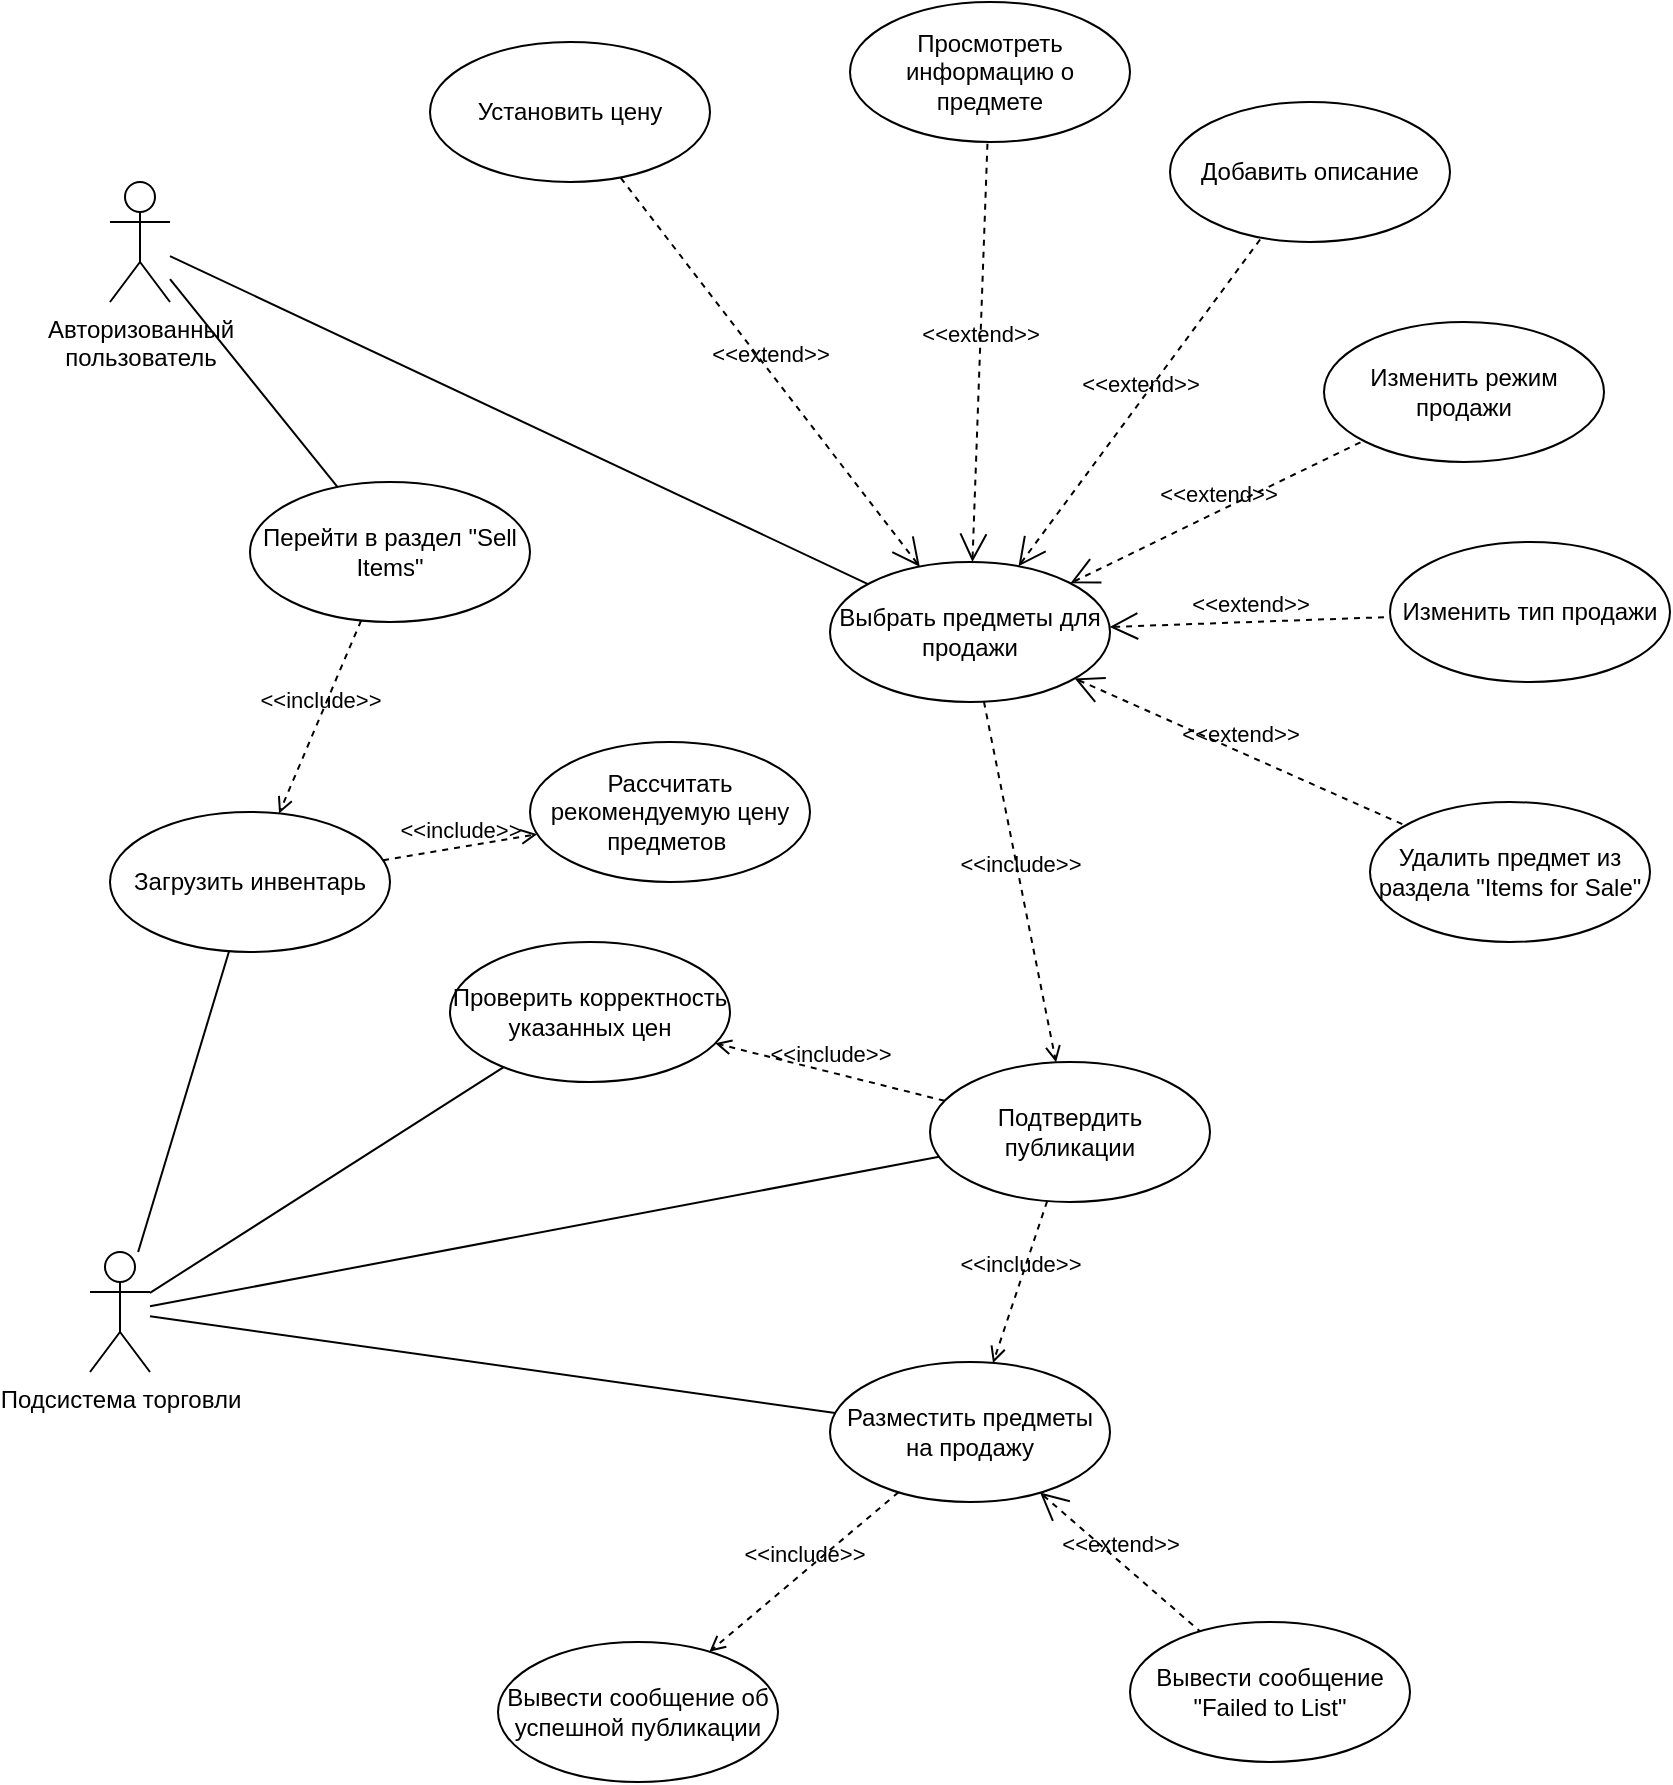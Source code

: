 <mxfile version="26.1.0">
  <diagram name="Страница — 1" id="g-W6IpVcaZkE4EB_A0rz">
    <mxGraphModel dx="2074" dy="1106" grid="0" gridSize="10" guides="1" tooltips="1" connect="1" arrows="1" fold="1" page="0" pageScale="1" pageWidth="827" pageHeight="1169" math="0" shadow="0">
      <root>
        <mxCell id="0" />
        <mxCell id="1" parent="0" />
        <mxCell id="FwQ4hfeFfIXXNyiqDAqA-4" value="Авторизованный&lt;div&gt;пользователь&lt;/div&gt;" style="shape=umlActor;html=1;verticalLabelPosition=bottom;verticalAlign=top;align=center;" vertex="1" parent="1">
          <mxGeometry x="80" y="200" width="30" height="60" as="geometry" />
        </mxCell>
        <mxCell id="FwQ4hfeFfIXXNyiqDAqA-5" value="Перейти в раздел &quot;Sell Items&quot;" style="ellipse;whiteSpace=wrap;html=1;" vertex="1" parent="1">
          <mxGeometry x="150" y="350" width="140" height="70" as="geometry" />
        </mxCell>
        <mxCell id="FwQ4hfeFfIXXNyiqDAqA-6" value="" style="edgeStyle=none;html=1;endArrow=none;verticalAlign=bottom;rounded=0;" edge="1" parent="1" source="FwQ4hfeFfIXXNyiqDAqA-4" target="FwQ4hfeFfIXXNyiqDAqA-5">
          <mxGeometry width="160" relative="1" as="geometry">
            <mxPoint x="120" y="340" as="sourcePoint" />
            <mxPoint x="280" y="340" as="targetPoint" />
          </mxGeometry>
        </mxCell>
        <mxCell id="FwQ4hfeFfIXXNyiqDAqA-7" value="Загрузить инвентарь" style="ellipse;whiteSpace=wrap;html=1;" vertex="1" parent="1">
          <mxGeometry x="80" y="515" width="140" height="70" as="geometry" />
        </mxCell>
        <mxCell id="FwQ4hfeFfIXXNyiqDAqA-8" value="&amp;lt;&amp;lt;include&amp;gt;&amp;gt;" style="edgeStyle=none;html=1;endArrow=open;verticalAlign=bottom;dashed=1;labelBackgroundColor=none;rounded=0;" edge="1" parent="1" source="FwQ4hfeFfIXXNyiqDAqA-5" target="FwQ4hfeFfIXXNyiqDAqA-7">
          <mxGeometry width="160" relative="1" as="geometry">
            <mxPoint x="280" y="180" as="sourcePoint" />
            <mxPoint x="440" y="180" as="targetPoint" />
          </mxGeometry>
        </mxCell>
        <mxCell id="FwQ4hfeFfIXXNyiqDAqA-9" value="Подсистема торговли" style="shape=umlActor;html=1;verticalLabelPosition=bottom;verticalAlign=top;align=center;" vertex="1" parent="1">
          <mxGeometry x="70" y="735" width="30" height="60" as="geometry" />
        </mxCell>
        <mxCell id="FwQ4hfeFfIXXNyiqDAqA-10" value="" style="edgeStyle=none;html=1;endArrow=none;verticalAlign=bottom;rounded=0;" edge="1" parent="1" source="FwQ4hfeFfIXXNyiqDAqA-9" target="FwQ4hfeFfIXXNyiqDAqA-7">
          <mxGeometry width="160" relative="1" as="geometry">
            <mxPoint x="250" y="170" as="sourcePoint" />
            <mxPoint x="410" y="170" as="targetPoint" />
          </mxGeometry>
        </mxCell>
        <mxCell id="FwQ4hfeFfIXXNyiqDAqA-11" value="Выбрать предметы для продажи" style="ellipse;whiteSpace=wrap;html=1;" vertex="1" parent="1">
          <mxGeometry x="440" y="390" width="140" height="70" as="geometry" />
        </mxCell>
        <mxCell id="FwQ4hfeFfIXXNyiqDAqA-12" value="" style="endArrow=none;html=1;rounded=0;" edge="1" parent="1" source="FwQ4hfeFfIXXNyiqDAqA-4" target="FwQ4hfeFfIXXNyiqDAqA-11">
          <mxGeometry width="50" height="50" relative="1" as="geometry">
            <mxPoint x="360" y="650" as="sourcePoint" />
            <mxPoint x="410" y="600" as="targetPoint" />
          </mxGeometry>
        </mxCell>
        <mxCell id="FwQ4hfeFfIXXNyiqDAqA-13" value="Установить цену" style="ellipse;whiteSpace=wrap;html=1;" vertex="1" parent="1">
          <mxGeometry x="240" y="130" width="140" height="70" as="geometry" />
        </mxCell>
        <mxCell id="FwQ4hfeFfIXXNyiqDAqA-14" value="&amp;lt;&amp;lt;extend&amp;gt;&amp;gt;" style="edgeStyle=none;html=1;startArrow=open;endArrow=none;startSize=12;verticalAlign=bottom;dashed=1;labelBackgroundColor=none;rounded=0;" edge="1" parent="1" source="FwQ4hfeFfIXXNyiqDAqA-11" target="FwQ4hfeFfIXXNyiqDAqA-13">
          <mxGeometry width="160" relative="1" as="geometry">
            <mxPoint x="560" y="510" as="sourcePoint" />
            <mxPoint x="720" y="510" as="targetPoint" />
          </mxGeometry>
        </mxCell>
        <mxCell id="FwQ4hfeFfIXXNyiqDAqA-15" value="Просмотреть информацию о предмете" style="ellipse;whiteSpace=wrap;html=1;" vertex="1" parent="1">
          <mxGeometry x="450" y="110" width="140" height="70" as="geometry" />
        </mxCell>
        <mxCell id="FwQ4hfeFfIXXNyiqDAqA-16" value="&amp;lt;&amp;lt;extend&amp;gt;&amp;gt;" style="edgeStyle=none;html=1;startArrow=open;endArrow=none;startSize=12;verticalAlign=bottom;dashed=1;labelBackgroundColor=none;rounded=0;" edge="1" parent="1" source="FwQ4hfeFfIXXNyiqDAqA-11" target="FwQ4hfeFfIXXNyiqDAqA-15">
          <mxGeometry width="160" relative="1" as="geometry">
            <mxPoint x="500" y="620" as="sourcePoint" />
            <mxPoint x="660" y="620" as="targetPoint" />
          </mxGeometry>
        </mxCell>
        <mxCell id="FwQ4hfeFfIXXNyiqDAqA-17" value="Добавить описание" style="ellipse;whiteSpace=wrap;html=1;" vertex="1" parent="1">
          <mxGeometry x="610" y="160" width="140" height="70" as="geometry" />
        </mxCell>
        <mxCell id="FwQ4hfeFfIXXNyiqDAqA-18" value="&amp;lt;&amp;lt;extend&amp;gt;&amp;gt;" style="edgeStyle=none;html=1;startArrow=open;endArrow=none;startSize=12;verticalAlign=bottom;dashed=1;labelBackgroundColor=none;rounded=0;" edge="1" parent="1" source="FwQ4hfeFfIXXNyiqDAqA-11" target="FwQ4hfeFfIXXNyiqDAqA-17">
          <mxGeometry width="160" relative="1" as="geometry">
            <mxPoint x="330" y="660" as="sourcePoint" />
            <mxPoint x="490" y="660" as="targetPoint" />
          </mxGeometry>
        </mxCell>
        <mxCell id="FwQ4hfeFfIXXNyiqDAqA-19" value="Изменить режим продажи" style="ellipse;whiteSpace=wrap;html=1;" vertex="1" parent="1">
          <mxGeometry x="687" y="270" width="140" height="70" as="geometry" />
        </mxCell>
        <mxCell id="FwQ4hfeFfIXXNyiqDAqA-20" value="&amp;lt;&amp;lt;extend&amp;gt;&amp;gt;" style="edgeStyle=none;html=1;startArrow=open;endArrow=none;startSize=12;verticalAlign=bottom;dashed=1;labelBackgroundColor=none;rounded=0;" edge="1" parent="1" source="FwQ4hfeFfIXXNyiqDAqA-11" target="FwQ4hfeFfIXXNyiqDAqA-19">
          <mxGeometry width="160" relative="1" as="geometry">
            <mxPoint x="400" y="640" as="sourcePoint" />
            <mxPoint x="560" y="640" as="targetPoint" />
          </mxGeometry>
        </mxCell>
        <mxCell id="FwQ4hfeFfIXXNyiqDAqA-21" value="Изменить тип продажи" style="ellipse;whiteSpace=wrap;html=1;" vertex="1" parent="1">
          <mxGeometry x="720" y="380" width="140" height="70" as="geometry" />
        </mxCell>
        <mxCell id="FwQ4hfeFfIXXNyiqDAqA-23" value="&amp;lt;&amp;lt;extend&amp;gt;&amp;gt;" style="edgeStyle=none;html=1;startArrow=open;endArrow=none;startSize=12;verticalAlign=bottom;dashed=1;labelBackgroundColor=none;rounded=0;" edge="1" parent="1" source="FwQ4hfeFfIXXNyiqDAqA-11" target="FwQ4hfeFfIXXNyiqDAqA-21">
          <mxGeometry width="160" relative="1" as="geometry">
            <mxPoint x="240" y="680" as="sourcePoint" />
            <mxPoint x="400" y="680" as="targetPoint" />
          </mxGeometry>
        </mxCell>
        <mxCell id="FwQ4hfeFfIXXNyiqDAqA-24" value="Удалить предмет из раздела &quot;Items for Sale&quot;" style="ellipse;whiteSpace=wrap;html=1;" vertex="1" parent="1">
          <mxGeometry x="710" y="510" width="140" height="70" as="geometry" />
        </mxCell>
        <mxCell id="FwQ4hfeFfIXXNyiqDAqA-25" value="&amp;lt;&amp;lt;extend&amp;gt;&amp;gt;" style="edgeStyle=none;html=1;startArrow=open;endArrow=none;startSize=12;verticalAlign=bottom;dashed=1;labelBackgroundColor=none;rounded=0;" edge="1" parent="1" source="FwQ4hfeFfIXXNyiqDAqA-11" target="FwQ4hfeFfIXXNyiqDAqA-24">
          <mxGeometry width="160" relative="1" as="geometry">
            <mxPoint x="220" y="690" as="sourcePoint" />
            <mxPoint x="380" y="690" as="targetPoint" />
          </mxGeometry>
        </mxCell>
        <mxCell id="FwQ4hfeFfIXXNyiqDAqA-26" value="Подтвердить публикации" style="ellipse;whiteSpace=wrap;html=1;" vertex="1" parent="1">
          <mxGeometry x="490" y="640" width="140" height="70" as="geometry" />
        </mxCell>
        <mxCell id="FwQ4hfeFfIXXNyiqDAqA-27" value="&amp;lt;&amp;lt;include&amp;gt;&amp;gt;" style="edgeStyle=none;html=1;endArrow=open;verticalAlign=bottom;dashed=1;labelBackgroundColor=none;rounded=0;" edge="1" parent="1" source="FwQ4hfeFfIXXNyiqDAqA-11" target="FwQ4hfeFfIXXNyiqDAqA-26">
          <mxGeometry width="160" relative="1" as="geometry">
            <mxPoint x="130" y="640" as="sourcePoint" />
            <mxPoint x="290" y="640" as="targetPoint" />
          </mxGeometry>
        </mxCell>
        <mxCell id="FwQ4hfeFfIXXNyiqDAqA-28" value="Рассчитать рекомендуемую цену предметов&amp;nbsp;" style="ellipse;whiteSpace=wrap;html=1;" vertex="1" parent="1">
          <mxGeometry x="290" y="480" width="140" height="70" as="geometry" />
        </mxCell>
        <mxCell id="FwQ4hfeFfIXXNyiqDAqA-32" value="&amp;lt;&amp;lt;include&amp;gt;&amp;gt;" style="edgeStyle=none;html=1;endArrow=open;verticalAlign=bottom;dashed=1;labelBackgroundColor=none;rounded=0;" edge="1" parent="1" source="FwQ4hfeFfIXXNyiqDAqA-7" target="FwQ4hfeFfIXXNyiqDAqA-28">
          <mxGeometry width="160" relative="1" as="geometry">
            <mxPoint x="500" y="730" as="sourcePoint" />
            <mxPoint x="660" y="730" as="targetPoint" />
          </mxGeometry>
        </mxCell>
        <mxCell id="FwQ4hfeFfIXXNyiqDAqA-33" value="Проверить корректность указанных цен" style="ellipse;whiteSpace=wrap;html=1;" vertex="1" parent="1">
          <mxGeometry x="250" y="580" width="140" height="70" as="geometry" />
        </mxCell>
        <mxCell id="FwQ4hfeFfIXXNyiqDAqA-34" value="" style="edgeStyle=none;html=1;endArrow=none;verticalAlign=bottom;rounded=0;" edge="1" parent="1" source="FwQ4hfeFfIXXNyiqDAqA-9" target="FwQ4hfeFfIXXNyiqDAqA-33">
          <mxGeometry width="160" relative="1" as="geometry">
            <mxPoint x="200" y="830" as="sourcePoint" />
            <mxPoint x="360" y="830" as="targetPoint" />
          </mxGeometry>
        </mxCell>
        <mxCell id="FwQ4hfeFfIXXNyiqDAqA-35" value="&amp;lt;&amp;lt;include&amp;gt;&amp;gt;" style="edgeStyle=none;html=1;endArrow=open;verticalAlign=bottom;dashed=1;labelBackgroundColor=none;rounded=0;" edge="1" parent="1" source="FwQ4hfeFfIXXNyiqDAqA-26" target="FwQ4hfeFfIXXNyiqDAqA-33">
          <mxGeometry width="160" relative="1" as="geometry">
            <mxPoint x="630" y="760" as="sourcePoint" />
            <mxPoint x="790" y="760" as="targetPoint" />
          </mxGeometry>
        </mxCell>
        <mxCell id="FwQ4hfeFfIXXNyiqDAqA-36" value="Разместить предметы на продажу" style="ellipse;whiteSpace=wrap;html=1;" vertex="1" parent="1">
          <mxGeometry x="440" y="790" width="140" height="70" as="geometry" />
        </mxCell>
        <mxCell id="FwQ4hfeFfIXXNyiqDAqA-37" value="&amp;lt;&amp;lt;include&amp;gt;&amp;gt;" style="edgeStyle=none;html=1;endArrow=open;verticalAlign=bottom;dashed=1;labelBackgroundColor=none;rounded=0;" edge="1" parent="1" source="FwQ4hfeFfIXXNyiqDAqA-26" target="FwQ4hfeFfIXXNyiqDAqA-36">
          <mxGeometry width="160" relative="1" as="geometry">
            <mxPoint x="590" y="780" as="sourcePoint" />
            <mxPoint x="750" y="780" as="targetPoint" />
          </mxGeometry>
        </mxCell>
        <mxCell id="FwQ4hfeFfIXXNyiqDAqA-38" value="" style="edgeStyle=none;html=1;endArrow=none;verticalAlign=bottom;rounded=0;" edge="1" parent="1" source="FwQ4hfeFfIXXNyiqDAqA-9" target="FwQ4hfeFfIXXNyiqDAqA-26">
          <mxGeometry width="160" relative="1" as="geometry">
            <mxPoint x="170" y="830" as="sourcePoint" />
            <mxPoint x="330" y="830" as="targetPoint" />
          </mxGeometry>
        </mxCell>
        <mxCell id="FwQ4hfeFfIXXNyiqDAqA-39" value="Вывести сообщение об успешной публикации" style="ellipse;whiteSpace=wrap;html=1;" vertex="1" parent="1">
          <mxGeometry x="274" y="930" width="140" height="70" as="geometry" />
        </mxCell>
        <mxCell id="FwQ4hfeFfIXXNyiqDAqA-41" value="&amp;lt;&amp;lt;include&amp;gt;&amp;gt;" style="edgeStyle=none;html=1;endArrow=open;verticalAlign=bottom;dashed=1;labelBackgroundColor=none;rounded=0;" edge="1" parent="1" source="FwQ4hfeFfIXXNyiqDAqA-36" target="FwQ4hfeFfIXXNyiqDAqA-39">
          <mxGeometry width="160" relative="1" as="geometry">
            <mxPoint x="450" y="800" as="sourcePoint" />
            <mxPoint x="610" y="800" as="targetPoint" />
          </mxGeometry>
        </mxCell>
        <mxCell id="FwQ4hfeFfIXXNyiqDAqA-42" value="" style="edgeStyle=none;html=1;endArrow=none;verticalAlign=bottom;rounded=0;" edge="1" parent="1" source="FwQ4hfeFfIXXNyiqDAqA-9" target="FwQ4hfeFfIXXNyiqDAqA-36">
          <mxGeometry width="160" relative="1" as="geometry">
            <mxPoint x="330" y="800" as="sourcePoint" />
            <mxPoint x="490" y="800" as="targetPoint" />
          </mxGeometry>
        </mxCell>
        <mxCell id="FwQ4hfeFfIXXNyiqDAqA-43" value="Вывести сообщение &quot;Failed to List&quot;" style="ellipse;whiteSpace=wrap;html=1;" vertex="1" parent="1">
          <mxGeometry x="590" y="920" width="140" height="70" as="geometry" />
        </mxCell>
        <mxCell id="FwQ4hfeFfIXXNyiqDAqA-44" value="&amp;lt;&amp;lt;extend&amp;gt;&amp;gt;" style="edgeStyle=none;html=1;startArrow=open;endArrow=none;startSize=12;verticalAlign=bottom;dashed=1;labelBackgroundColor=none;rounded=0;" edge="1" parent="1" source="FwQ4hfeFfIXXNyiqDAqA-36" target="FwQ4hfeFfIXXNyiqDAqA-43">
          <mxGeometry width="160" relative="1" as="geometry">
            <mxPoint x="810" y="870" as="sourcePoint" />
            <mxPoint x="970" y="870" as="targetPoint" />
          </mxGeometry>
        </mxCell>
      </root>
    </mxGraphModel>
  </diagram>
</mxfile>
